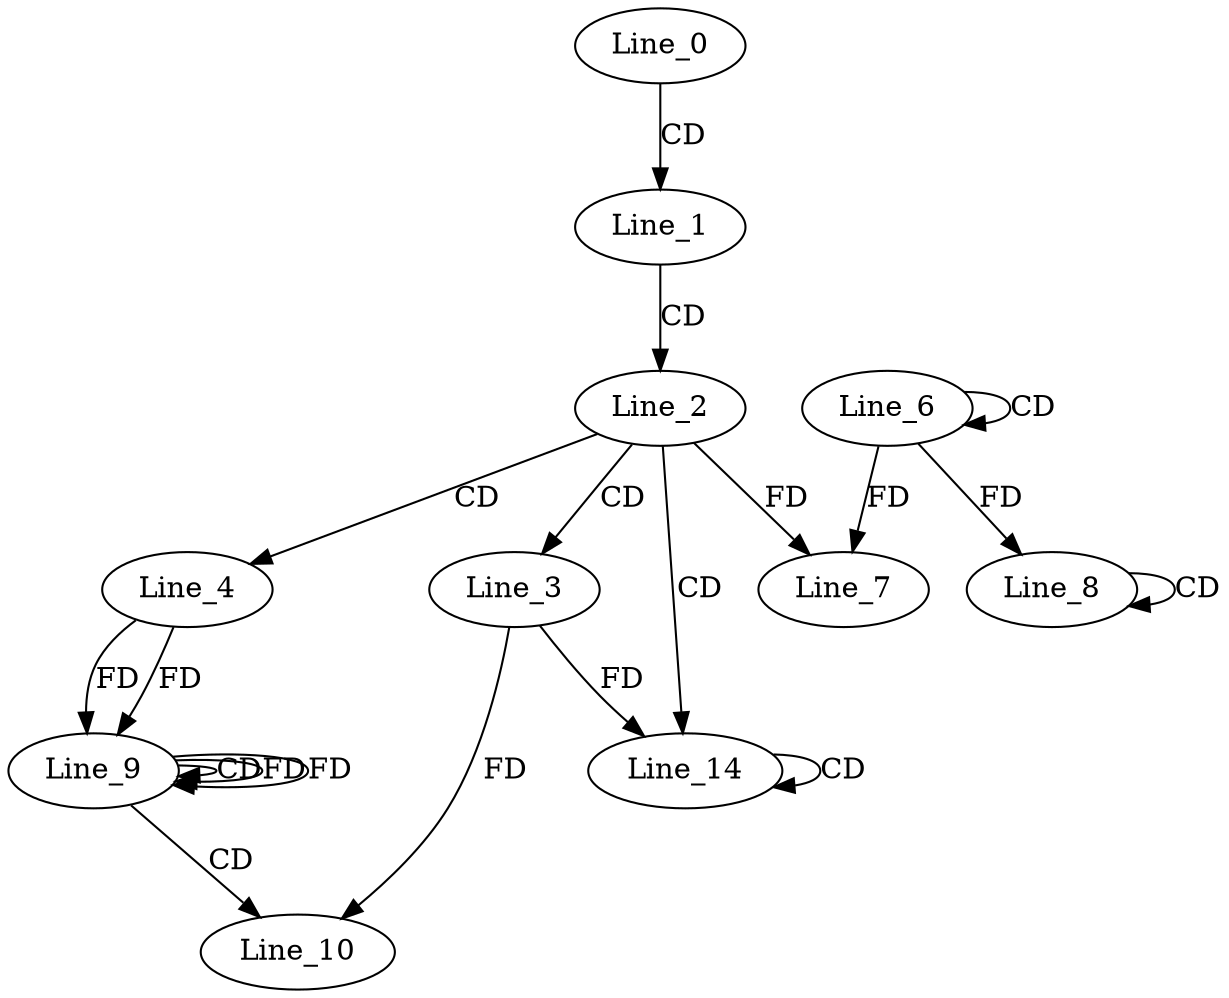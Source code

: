digraph G {
  Line_0;
  Line_1;
  Line_2;
  Line_3;
  Line_4;
  Line_6;
  Line_6;
  Line_7;
  Line_7;
  Line_8;
  Line_8;
  Line_9;
  Line_9;
  Line_9;
  Line_10;
  Line_14;
  Line_14;
  Line_0 -> Line_1 [ label="CD" ];
  Line_1 -> Line_2 [ label="CD" ];
  Line_2 -> Line_3 [ label="CD" ];
  Line_2 -> Line_4 [ label="CD" ];
  Line_6 -> Line_6 [ label="CD" ];
  Line_6 -> Line_7 [ label="FD" ];
  Line_2 -> Line_7 [ label="FD" ];
  Line_8 -> Line_8 [ label="CD" ];
  Line_6 -> Line_8 [ label="FD" ];
  Line_4 -> Line_9 [ label="FD" ];
  Line_9 -> Line_9 [ label="CD" ];
  Line_9 -> Line_9 [ label="FD" ];
  Line_4 -> Line_9 [ label="FD" ];
  Line_9 -> Line_10 [ label="CD" ];
  Line_3 -> Line_10 [ label="FD" ];
  Line_2 -> Line_14 [ label="CD" ];
  Line_14 -> Line_14 [ label="CD" ];
  Line_3 -> Line_14 [ label="FD" ];
  Line_9 -> Line_9 [ label="FD" ];
}
